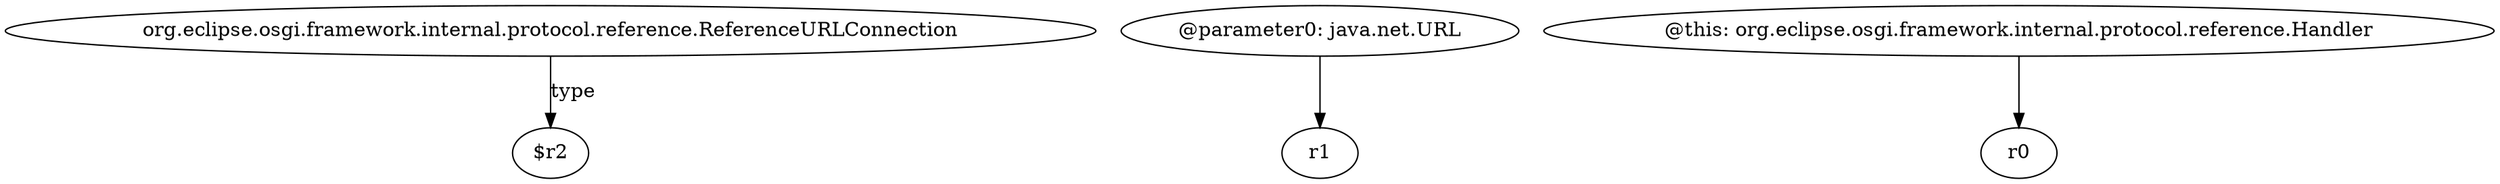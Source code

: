 digraph g {
0[label="org.eclipse.osgi.framework.internal.protocol.reference.ReferenceURLConnection"]
1[label="$r2"]
0->1[label="type"]
2[label="@parameter0: java.net.URL"]
3[label="r1"]
2->3[label=""]
4[label="@this: org.eclipse.osgi.framework.internal.protocol.reference.Handler"]
5[label="r0"]
4->5[label=""]
}